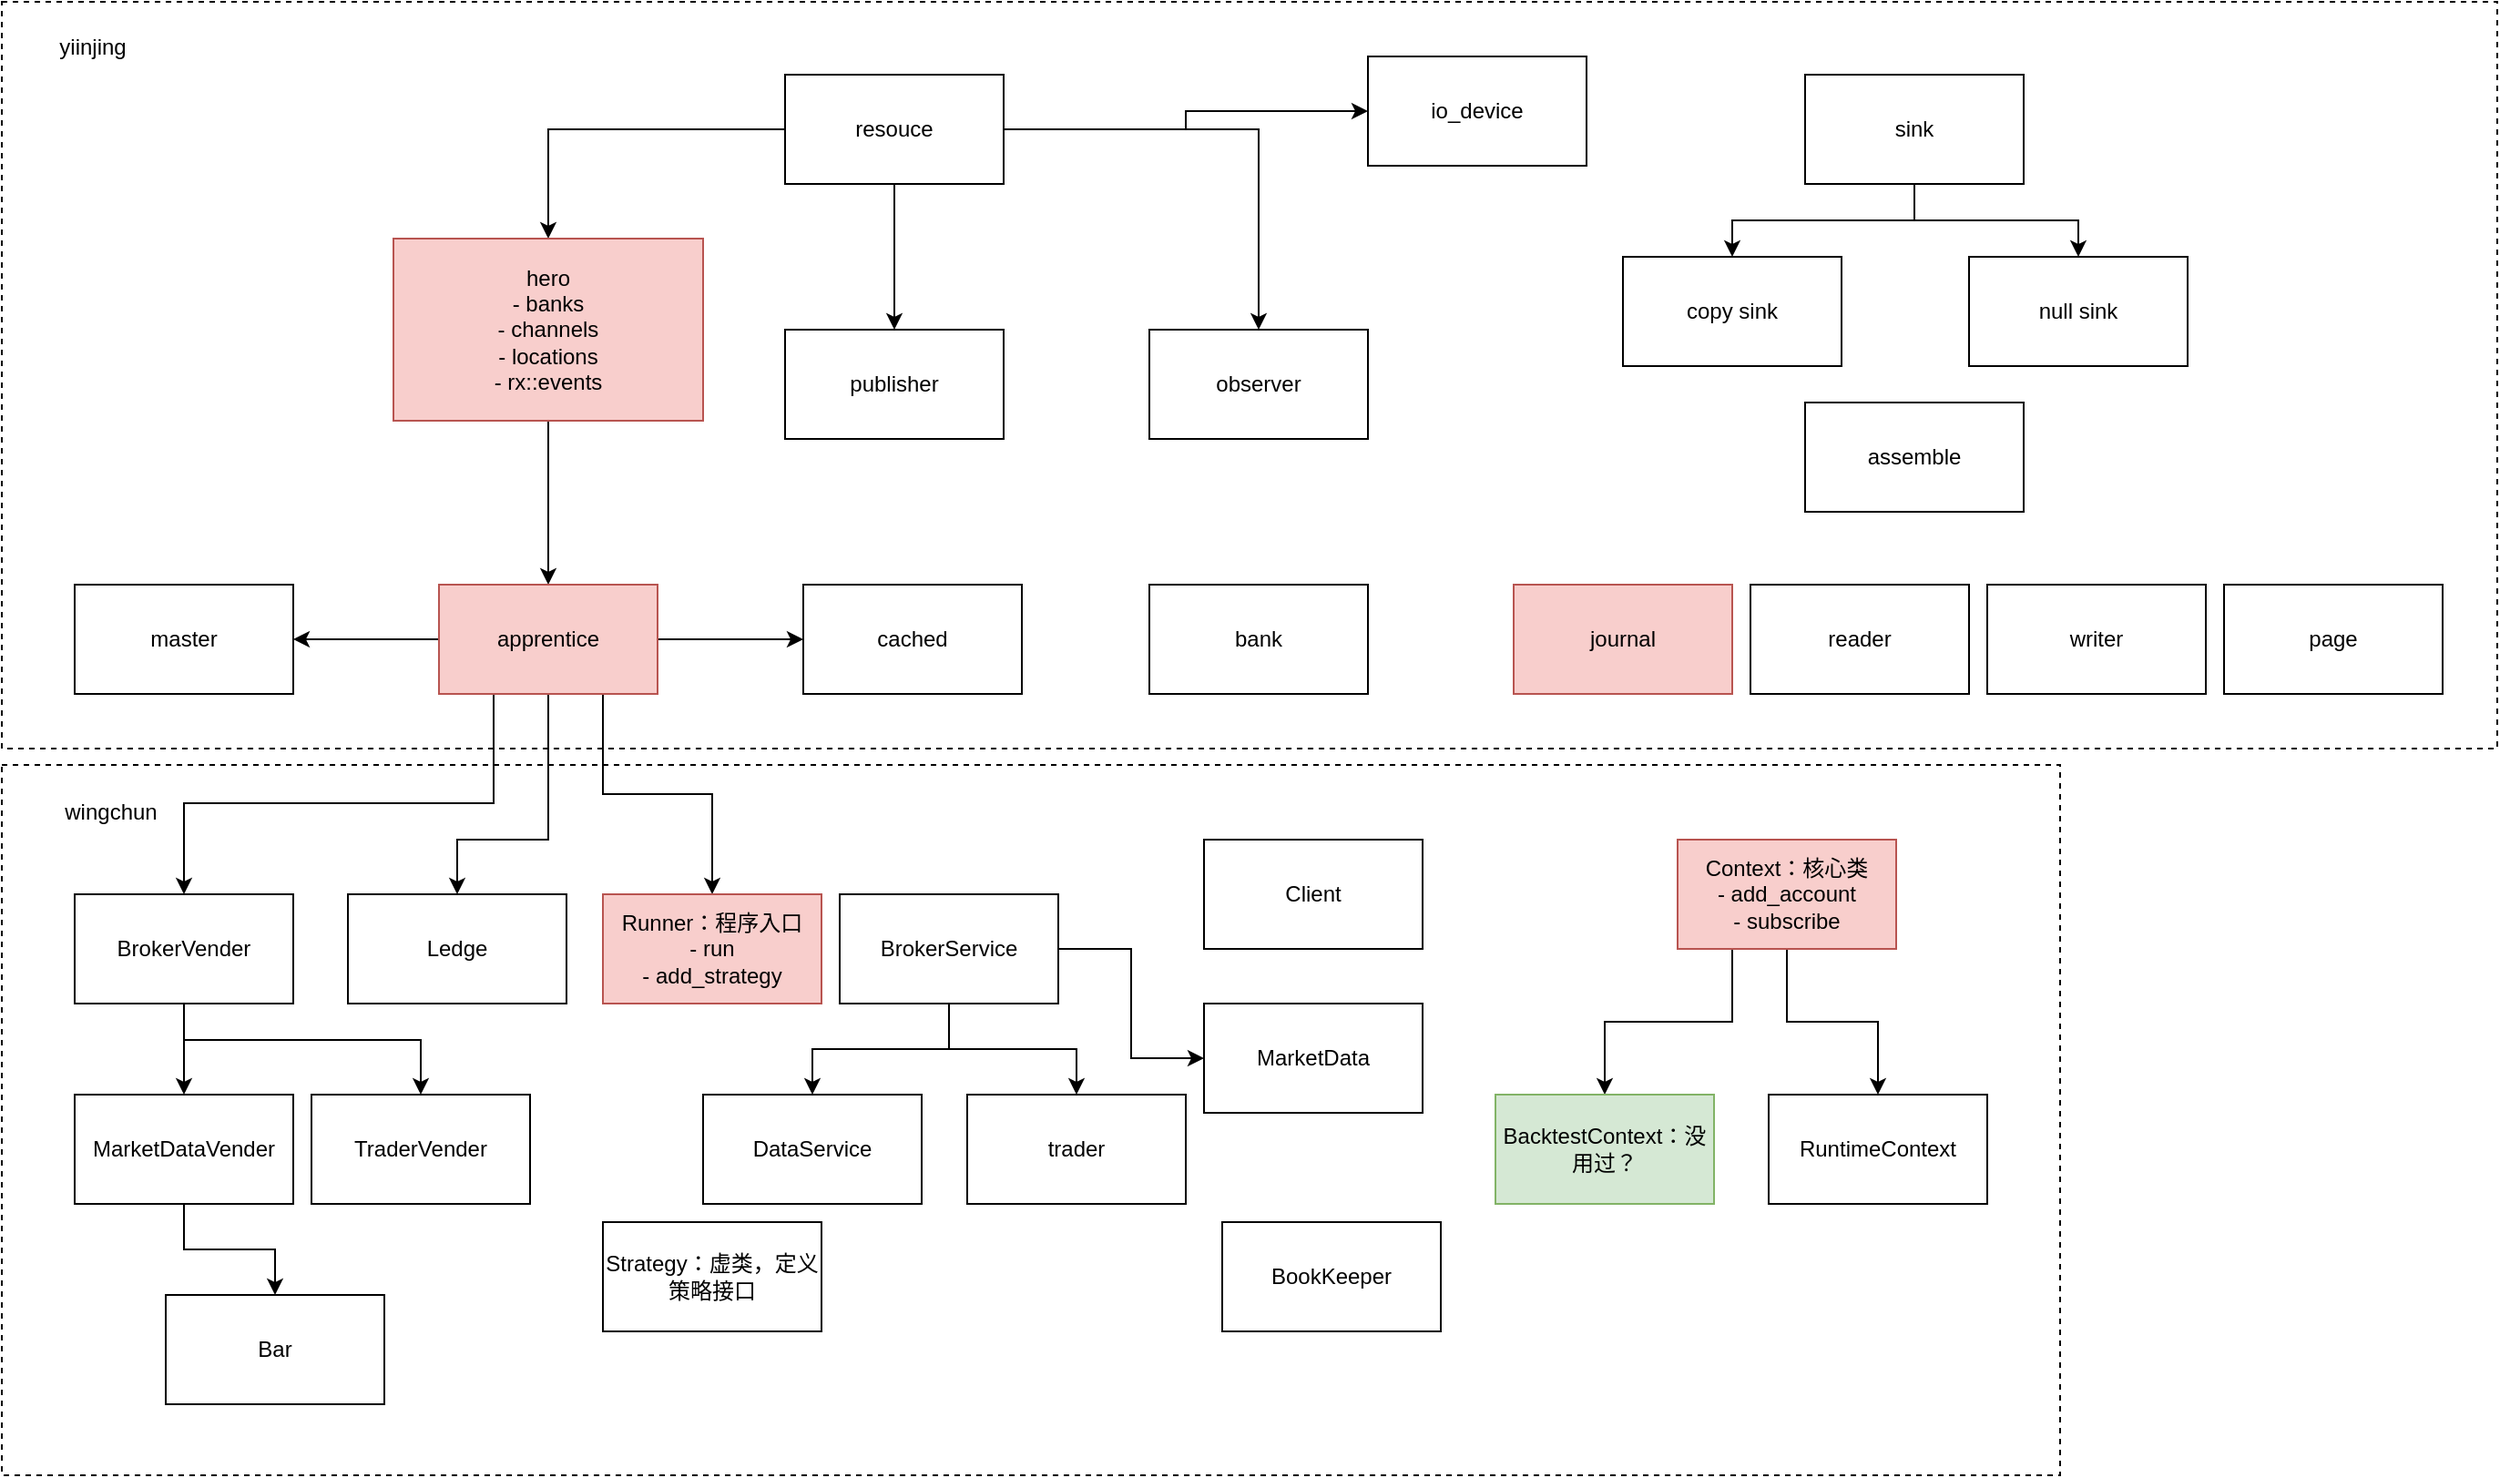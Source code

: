 <mxfile version="24.4.13" type="device">
  <diagram name="第 1 页" id="mOq9Jm-3sKNBxlyKrRqT">
    <mxGraphModel dx="1863" dy="614" grid="1" gridSize="10" guides="1" tooltips="1" connect="1" arrows="1" fold="1" page="1" pageScale="1" pageWidth="827" pageHeight="1169" math="0" shadow="0">
      <root>
        <mxCell id="0" />
        <mxCell id="1" parent="0" />
        <mxCell id="Y94K8ErspneowU3rmD9E-32" value="" style="rounded=0;whiteSpace=wrap;html=1;dashed=1;" parent="1" vertex="1">
          <mxGeometry x="-80" y="779" width="1130" height="390" as="geometry" />
        </mxCell>
        <mxCell id="Y94K8ErspneowU3rmD9E-15" value="" style="rounded=0;whiteSpace=wrap;html=1;dashed=1;" parent="1" vertex="1">
          <mxGeometry x="-80" y="360" width="1370" height="410" as="geometry" />
        </mxCell>
        <mxCell id="Y94K8ErspneowU3rmD9E-3" value="" style="edgeStyle=orthogonalEdgeStyle;rounded=0;orthogonalLoop=1;jettySize=auto;html=1;" parent="1" source="Y94K8ErspneowU3rmD9E-1" target="Y94K8ErspneowU3rmD9E-2" edge="1">
          <mxGeometry relative="1" as="geometry" />
        </mxCell>
        <mxCell id="Y94K8ErspneowU3rmD9E-5" value="" style="edgeStyle=orthogonalEdgeStyle;rounded=0;orthogonalLoop=1;jettySize=auto;html=1;" parent="1" source="Y94K8ErspneowU3rmD9E-1" target="Y94K8ErspneowU3rmD9E-4" edge="1">
          <mxGeometry relative="1" as="geometry" />
        </mxCell>
        <mxCell id="Y94K8ErspneowU3rmD9E-7" value="" style="edgeStyle=orthogonalEdgeStyle;rounded=0;orthogonalLoop=1;jettySize=auto;html=1;" parent="1" source="Y94K8ErspneowU3rmD9E-1" target="Y94K8ErspneowU3rmD9E-6" edge="1">
          <mxGeometry relative="1" as="geometry" />
        </mxCell>
        <mxCell id="ukxlU7CTAWka4MT011st-5" style="edgeStyle=orthogonalEdgeStyle;rounded=0;orthogonalLoop=1;jettySize=auto;html=1;" edge="1" parent="1" source="Y94K8ErspneowU3rmD9E-1" target="ukxlU7CTAWka4MT011st-4">
          <mxGeometry relative="1" as="geometry" />
        </mxCell>
        <mxCell id="Y94K8ErspneowU3rmD9E-1" value="resouce" style="rounded=0;whiteSpace=wrap;html=1;" parent="1" vertex="1">
          <mxGeometry x="350" y="400" width="120" height="60" as="geometry" />
        </mxCell>
        <mxCell id="Y94K8ErspneowU3rmD9E-12" value="" style="edgeStyle=orthogonalEdgeStyle;rounded=0;orthogonalLoop=1;jettySize=auto;html=1;" parent="1" source="Y94K8ErspneowU3rmD9E-2" target="Y94K8ErspneowU3rmD9E-11" edge="1">
          <mxGeometry relative="1" as="geometry" />
        </mxCell>
        <mxCell id="Y94K8ErspneowU3rmD9E-2" value="hero&lt;div&gt;- banks&lt;/div&gt;&lt;div&gt;- channels&lt;/div&gt;&lt;div&gt;- locations&lt;/div&gt;&lt;div&gt;- rx::events&lt;/div&gt;" style="rounded=0;whiteSpace=wrap;html=1;fillColor=#f8cecc;strokeColor=#b85450;" parent="1" vertex="1">
          <mxGeometry x="135" y="490" width="170" height="100" as="geometry" />
        </mxCell>
        <mxCell id="Y94K8ErspneowU3rmD9E-4" value="publisher" style="rounded=0;whiteSpace=wrap;html=1;" parent="1" vertex="1">
          <mxGeometry x="350" y="540" width="120" height="60" as="geometry" />
        </mxCell>
        <mxCell id="Y94K8ErspneowU3rmD9E-6" value="observer" style="rounded=0;whiteSpace=wrap;html=1;" parent="1" vertex="1">
          <mxGeometry x="550" y="540" width="120" height="60" as="geometry" />
        </mxCell>
        <mxCell id="Y94K8ErspneowU3rmD9E-8" value="trader" style="rounded=0;whiteSpace=wrap;html=1;" parent="1" vertex="1">
          <mxGeometry x="450" y="960" width="120" height="60" as="geometry" />
        </mxCell>
        <mxCell id="Y94K8ErspneowU3rmD9E-35" style="edgeStyle=orthogonalEdgeStyle;rounded=0;orthogonalLoop=1;jettySize=auto;html=1;" parent="1" source="Y94K8ErspneowU3rmD9E-9" target="Y94K8ErspneowU3rmD9E-8" edge="1">
          <mxGeometry relative="1" as="geometry" />
        </mxCell>
        <mxCell id="Y94K8ErspneowU3rmD9E-40" value="" style="edgeStyle=orthogonalEdgeStyle;rounded=0;orthogonalLoop=1;jettySize=auto;html=1;" parent="1" source="Y94K8ErspneowU3rmD9E-9" target="Y94K8ErspneowU3rmD9E-39" edge="1">
          <mxGeometry relative="1" as="geometry" />
        </mxCell>
        <mxCell id="ukxlU7CTAWka4MT011st-3" style="edgeStyle=orthogonalEdgeStyle;rounded=0;orthogonalLoop=1;jettySize=auto;html=1;" edge="1" parent="1" source="Y94K8ErspneowU3rmD9E-9" target="ukxlU7CTAWka4MT011st-2">
          <mxGeometry relative="1" as="geometry" />
        </mxCell>
        <mxCell id="Y94K8ErspneowU3rmD9E-9" value="BrokerService" style="rounded=0;whiteSpace=wrap;html=1;" parent="1" vertex="1">
          <mxGeometry x="380" y="850" width="120" height="60" as="geometry" />
        </mxCell>
        <mxCell id="Y94K8ErspneowU3rmD9E-14" value="" style="edgeStyle=orthogonalEdgeStyle;rounded=0;orthogonalLoop=1;jettySize=auto;html=1;exitX=0.25;exitY=1;exitDx=0;exitDy=0;" parent="1" source="Y94K8ErspneowU3rmD9E-11" target="Y94K8ErspneowU3rmD9E-13" edge="1">
          <mxGeometry relative="1" as="geometry">
            <Array as="points">
              <mxPoint x="190" y="800" />
              <mxPoint x="20" y="800" />
            </Array>
          </mxGeometry>
        </mxCell>
        <mxCell id="Y94K8ErspneowU3rmD9E-18" value="" style="edgeStyle=orthogonalEdgeStyle;rounded=0;orthogonalLoop=1;jettySize=auto;html=1;" parent="1" source="Y94K8ErspneowU3rmD9E-11" target="Y94K8ErspneowU3rmD9E-17" edge="1">
          <mxGeometry relative="1" as="geometry" />
        </mxCell>
        <mxCell id="Y94K8ErspneowU3rmD9E-31" value="" style="edgeStyle=orthogonalEdgeStyle;rounded=0;orthogonalLoop=1;jettySize=auto;html=1;" parent="1" source="Y94K8ErspneowU3rmD9E-11" target="Y94K8ErspneowU3rmD9E-30" edge="1">
          <mxGeometry relative="1" as="geometry" />
        </mxCell>
        <mxCell id="Y94K8ErspneowU3rmD9E-49" style="edgeStyle=orthogonalEdgeStyle;rounded=0;orthogonalLoop=1;jettySize=auto;html=1;entryX=0.5;entryY=0;entryDx=0;entryDy=0;exitX=0.5;exitY=1;exitDx=0;exitDy=0;" parent="1" source="Y94K8ErspneowU3rmD9E-11" target="Y94K8ErspneowU3rmD9E-48" edge="1">
          <mxGeometry relative="1" as="geometry">
            <Array as="points">
              <mxPoint x="220" y="820" />
              <mxPoint x="170" y="820" />
            </Array>
          </mxGeometry>
        </mxCell>
        <mxCell id="Y94K8ErspneowU3rmD9E-56" style="edgeStyle=orthogonalEdgeStyle;rounded=0;orthogonalLoop=1;jettySize=auto;html=1;entryX=0.5;entryY=0;entryDx=0;entryDy=0;exitX=0.75;exitY=1;exitDx=0;exitDy=0;" parent="1" source="Y94K8ErspneowU3rmD9E-11" target="Y94K8ErspneowU3rmD9E-55" edge="1">
          <mxGeometry relative="1" as="geometry" />
        </mxCell>
        <mxCell id="Y94K8ErspneowU3rmD9E-11" value="apprentice" style="rounded=0;whiteSpace=wrap;html=1;fillColor=#f8cecc;strokeColor=#b85450;" parent="1" vertex="1">
          <mxGeometry x="160" y="680" width="120" height="60" as="geometry" />
        </mxCell>
        <mxCell id="Y94K8ErspneowU3rmD9E-38" value="" style="edgeStyle=orthogonalEdgeStyle;rounded=0;orthogonalLoop=1;jettySize=auto;html=1;" parent="1" source="Y94K8ErspneowU3rmD9E-13" target="Y94K8ErspneowU3rmD9E-37" edge="1">
          <mxGeometry relative="1" as="geometry" />
        </mxCell>
        <mxCell id="Y94K8ErspneowU3rmD9E-42" value="" style="edgeStyle=orthogonalEdgeStyle;rounded=0;orthogonalLoop=1;jettySize=auto;html=1;exitX=0.75;exitY=1;exitDx=0;exitDy=0;" parent="1" source="Y94K8ErspneowU3rmD9E-13" target="Y94K8ErspneowU3rmD9E-41" edge="1">
          <mxGeometry relative="1" as="geometry">
            <Array as="points">
              <mxPoint x="20" y="910" />
              <mxPoint x="20" y="930" />
              <mxPoint x="150" y="930" />
            </Array>
          </mxGeometry>
        </mxCell>
        <mxCell id="Y94K8ErspneowU3rmD9E-13" value="BrokerVender" style="rounded=0;whiteSpace=wrap;html=1;" parent="1" vertex="1">
          <mxGeometry x="-40" y="850" width="120" height="60" as="geometry" />
        </mxCell>
        <mxCell id="Y94K8ErspneowU3rmD9E-16" value="yiinjing" style="text;html=1;align=center;verticalAlign=middle;whiteSpace=wrap;rounded=0;" parent="1" vertex="1">
          <mxGeometry x="-60" y="370" width="60" height="30" as="geometry" />
        </mxCell>
        <mxCell id="Y94K8ErspneowU3rmD9E-17" value="cached" style="rounded=0;whiteSpace=wrap;html=1;" parent="1" vertex="1">
          <mxGeometry x="360" y="680" width="120" height="60" as="geometry" />
        </mxCell>
        <mxCell id="Y94K8ErspneowU3rmD9E-19" value="bank" style="rounded=0;whiteSpace=wrap;html=1;" parent="1" vertex="1">
          <mxGeometry x="550" y="680" width="120" height="60" as="geometry" />
        </mxCell>
        <mxCell id="Y94K8ErspneowU3rmD9E-22" value="" style="edgeStyle=orthogonalEdgeStyle;rounded=0;orthogonalLoop=1;jettySize=auto;html=1;" parent="1" source="Y94K8ErspneowU3rmD9E-20" target="Y94K8ErspneowU3rmD9E-21" edge="1">
          <mxGeometry relative="1" as="geometry" />
        </mxCell>
        <mxCell id="Y94K8ErspneowU3rmD9E-24" value="" style="edgeStyle=orthogonalEdgeStyle;rounded=0;orthogonalLoop=1;jettySize=auto;html=1;" parent="1" source="Y94K8ErspneowU3rmD9E-20" target="Y94K8ErspneowU3rmD9E-23" edge="1">
          <mxGeometry relative="1" as="geometry" />
        </mxCell>
        <mxCell id="Y94K8ErspneowU3rmD9E-20" value="sink" style="rounded=0;whiteSpace=wrap;html=1;" parent="1" vertex="1">
          <mxGeometry x="910" y="400" width="120" height="60" as="geometry" />
        </mxCell>
        <mxCell id="Y94K8ErspneowU3rmD9E-21" value="copy sink" style="rounded=0;whiteSpace=wrap;html=1;" parent="1" vertex="1">
          <mxGeometry x="810" y="500" width="120" height="60" as="geometry" />
        </mxCell>
        <mxCell id="Y94K8ErspneowU3rmD9E-23" value="null sink" style="rounded=0;whiteSpace=wrap;html=1;" parent="1" vertex="1">
          <mxGeometry x="1000" y="500" width="120" height="60" as="geometry" />
        </mxCell>
        <mxCell id="Y94K8ErspneowU3rmD9E-25" value="assemble" style="rounded=0;whiteSpace=wrap;html=1;" parent="1" vertex="1">
          <mxGeometry x="910" y="580" width="120" height="60" as="geometry" />
        </mxCell>
        <mxCell id="Y94K8ErspneowU3rmD9E-26" value="journal" style="rounded=0;whiteSpace=wrap;html=1;fillColor=#f8cecc;strokeColor=#b85450;" parent="1" vertex="1">
          <mxGeometry x="750" y="680" width="120" height="60" as="geometry" />
        </mxCell>
        <mxCell id="Y94K8ErspneowU3rmD9E-27" value="reader" style="rounded=0;whiteSpace=wrap;html=1;" parent="1" vertex="1">
          <mxGeometry x="880" y="680" width="120" height="60" as="geometry" />
        </mxCell>
        <mxCell id="Y94K8ErspneowU3rmD9E-28" value="writer" style="rounded=0;whiteSpace=wrap;html=1;" parent="1" vertex="1">
          <mxGeometry x="1010" y="680" width="120" height="60" as="geometry" />
        </mxCell>
        <mxCell id="Y94K8ErspneowU3rmD9E-29" value="page" style="rounded=0;whiteSpace=wrap;html=1;" parent="1" vertex="1">
          <mxGeometry x="1140" y="680" width="120" height="60" as="geometry" />
        </mxCell>
        <mxCell id="Y94K8ErspneowU3rmD9E-30" value="master" style="rounded=0;whiteSpace=wrap;html=1;" parent="1" vertex="1">
          <mxGeometry x="-40" y="680" width="120" height="60" as="geometry" />
        </mxCell>
        <mxCell id="Y94K8ErspneowU3rmD9E-33" value="wingchun" style="text;html=1;align=center;verticalAlign=middle;whiteSpace=wrap;rounded=0;" parent="1" vertex="1">
          <mxGeometry x="-50" y="790" width="60" height="30" as="geometry" />
        </mxCell>
        <mxCell id="Y94K8ErspneowU3rmD9E-34" value="BookKeeper" style="rounded=0;whiteSpace=wrap;html=1;" parent="1" vertex="1">
          <mxGeometry x="590" y="1030" width="120" height="60" as="geometry" />
        </mxCell>
        <mxCell id="Y94K8ErspneowU3rmD9E-36" value="Client" style="rounded=0;whiteSpace=wrap;html=1;" parent="1" vertex="1">
          <mxGeometry x="580" y="820" width="120" height="60" as="geometry" />
        </mxCell>
        <mxCell id="Y94K8ErspneowU3rmD9E-44" value="" style="edgeStyle=orthogonalEdgeStyle;rounded=0;orthogonalLoop=1;jettySize=auto;html=1;" parent="1" source="Y94K8ErspneowU3rmD9E-37" target="Y94K8ErspneowU3rmD9E-43" edge="1">
          <mxGeometry relative="1" as="geometry" />
        </mxCell>
        <mxCell id="Y94K8ErspneowU3rmD9E-37" value="MarketDataVender" style="rounded=0;whiteSpace=wrap;html=1;" parent="1" vertex="1">
          <mxGeometry x="-40" y="960" width="120" height="60" as="geometry" />
        </mxCell>
        <mxCell id="Y94K8ErspneowU3rmD9E-39" value="DataService" style="rounded=0;whiteSpace=wrap;html=1;" parent="1" vertex="1">
          <mxGeometry x="305" y="960" width="120" height="60" as="geometry" />
        </mxCell>
        <mxCell id="Y94K8ErspneowU3rmD9E-41" value="TraderVender" style="rounded=0;whiteSpace=wrap;html=1;" parent="1" vertex="1">
          <mxGeometry x="90" y="960" width="120" height="60" as="geometry" />
        </mxCell>
        <mxCell id="Y94K8ErspneowU3rmD9E-43" value="Bar" style="rounded=0;whiteSpace=wrap;html=1;" parent="1" vertex="1">
          <mxGeometry x="10" y="1070" width="120" height="60" as="geometry" />
        </mxCell>
        <mxCell id="Y94K8ErspneowU3rmD9E-48" value="Ledge" style="rounded=0;whiteSpace=wrap;html=1;" parent="1" vertex="1">
          <mxGeometry x="110" y="850" width="120" height="60" as="geometry" />
        </mxCell>
        <mxCell id="Y94K8ErspneowU3rmD9E-52" value="" style="edgeStyle=orthogonalEdgeStyle;rounded=0;orthogonalLoop=1;jettySize=auto;html=1;exitX=0.25;exitY=1;exitDx=0;exitDy=0;" parent="1" source="Y94K8ErspneowU3rmD9E-50" target="Y94K8ErspneowU3rmD9E-51" edge="1">
          <mxGeometry relative="1" as="geometry" />
        </mxCell>
        <mxCell id="Y94K8ErspneowU3rmD9E-58" style="edgeStyle=orthogonalEdgeStyle;rounded=0;orthogonalLoop=1;jettySize=auto;html=1;" parent="1" source="Y94K8ErspneowU3rmD9E-50" target="Y94K8ErspneowU3rmD9E-57" edge="1">
          <mxGeometry relative="1" as="geometry" />
        </mxCell>
        <mxCell id="Y94K8ErspneowU3rmD9E-50" value="Context：核心类&lt;div&gt;- add_account&lt;/div&gt;&lt;div&gt;- subscribe&lt;/div&gt;" style="rounded=0;whiteSpace=wrap;html=1;fillColor=#f8cecc;strokeColor=#b85450;" parent="1" vertex="1">
          <mxGeometry x="840" y="820" width="120" height="60" as="geometry" />
        </mxCell>
        <mxCell id="Y94K8ErspneowU3rmD9E-51" value="BacktestContext：没用过？" style="rounded=0;whiteSpace=wrap;html=1;fillColor=#d5e8d4;strokeColor=#82b366;" parent="1" vertex="1">
          <mxGeometry x="740" y="960" width="120" height="60" as="geometry" />
        </mxCell>
        <mxCell id="Y94K8ErspneowU3rmD9E-55" value="Runner：程序&lt;span style=&quot;background-color: initial;&quot;&gt;入口&lt;/span&gt;&lt;div&gt;&lt;span style=&quot;background-color: initial;&quot;&gt;- run&lt;/span&gt;&lt;/div&gt;&lt;div&gt;&lt;span style=&quot;background-color: initial;&quot;&gt;- add_strategy&lt;/span&gt;&lt;/div&gt;" style="rounded=0;whiteSpace=wrap;html=1;fillColor=#f8cecc;strokeColor=#b85450;" parent="1" vertex="1">
          <mxGeometry x="250" y="850" width="120" height="60" as="geometry" />
        </mxCell>
        <mxCell id="Y94K8ErspneowU3rmD9E-57" value="RuntimeContext" style="rounded=0;whiteSpace=wrap;html=1;" parent="1" vertex="1">
          <mxGeometry x="890" y="960" width="120" height="60" as="geometry" />
        </mxCell>
        <mxCell id="Y94K8ErspneowU3rmD9E-59" value="Strategy：&lt;span style=&quot;background-color: initial;&quot;&gt;虚类，定义策略接口&lt;/span&gt;" style="rounded=0;whiteSpace=wrap;html=1;" parent="1" vertex="1">
          <mxGeometry x="250" y="1030" width="120" height="60" as="geometry" />
        </mxCell>
        <mxCell id="ukxlU7CTAWka4MT011st-2" value="MarketData" style="rounded=0;whiteSpace=wrap;html=1;" vertex="1" parent="1">
          <mxGeometry x="580" y="910" width="120" height="60" as="geometry" />
        </mxCell>
        <mxCell id="ukxlU7CTAWka4MT011st-4" value="io_device" style="rounded=0;whiteSpace=wrap;html=1;" vertex="1" parent="1">
          <mxGeometry x="670" y="390" width="120" height="60" as="geometry" />
        </mxCell>
      </root>
    </mxGraphModel>
  </diagram>
</mxfile>
